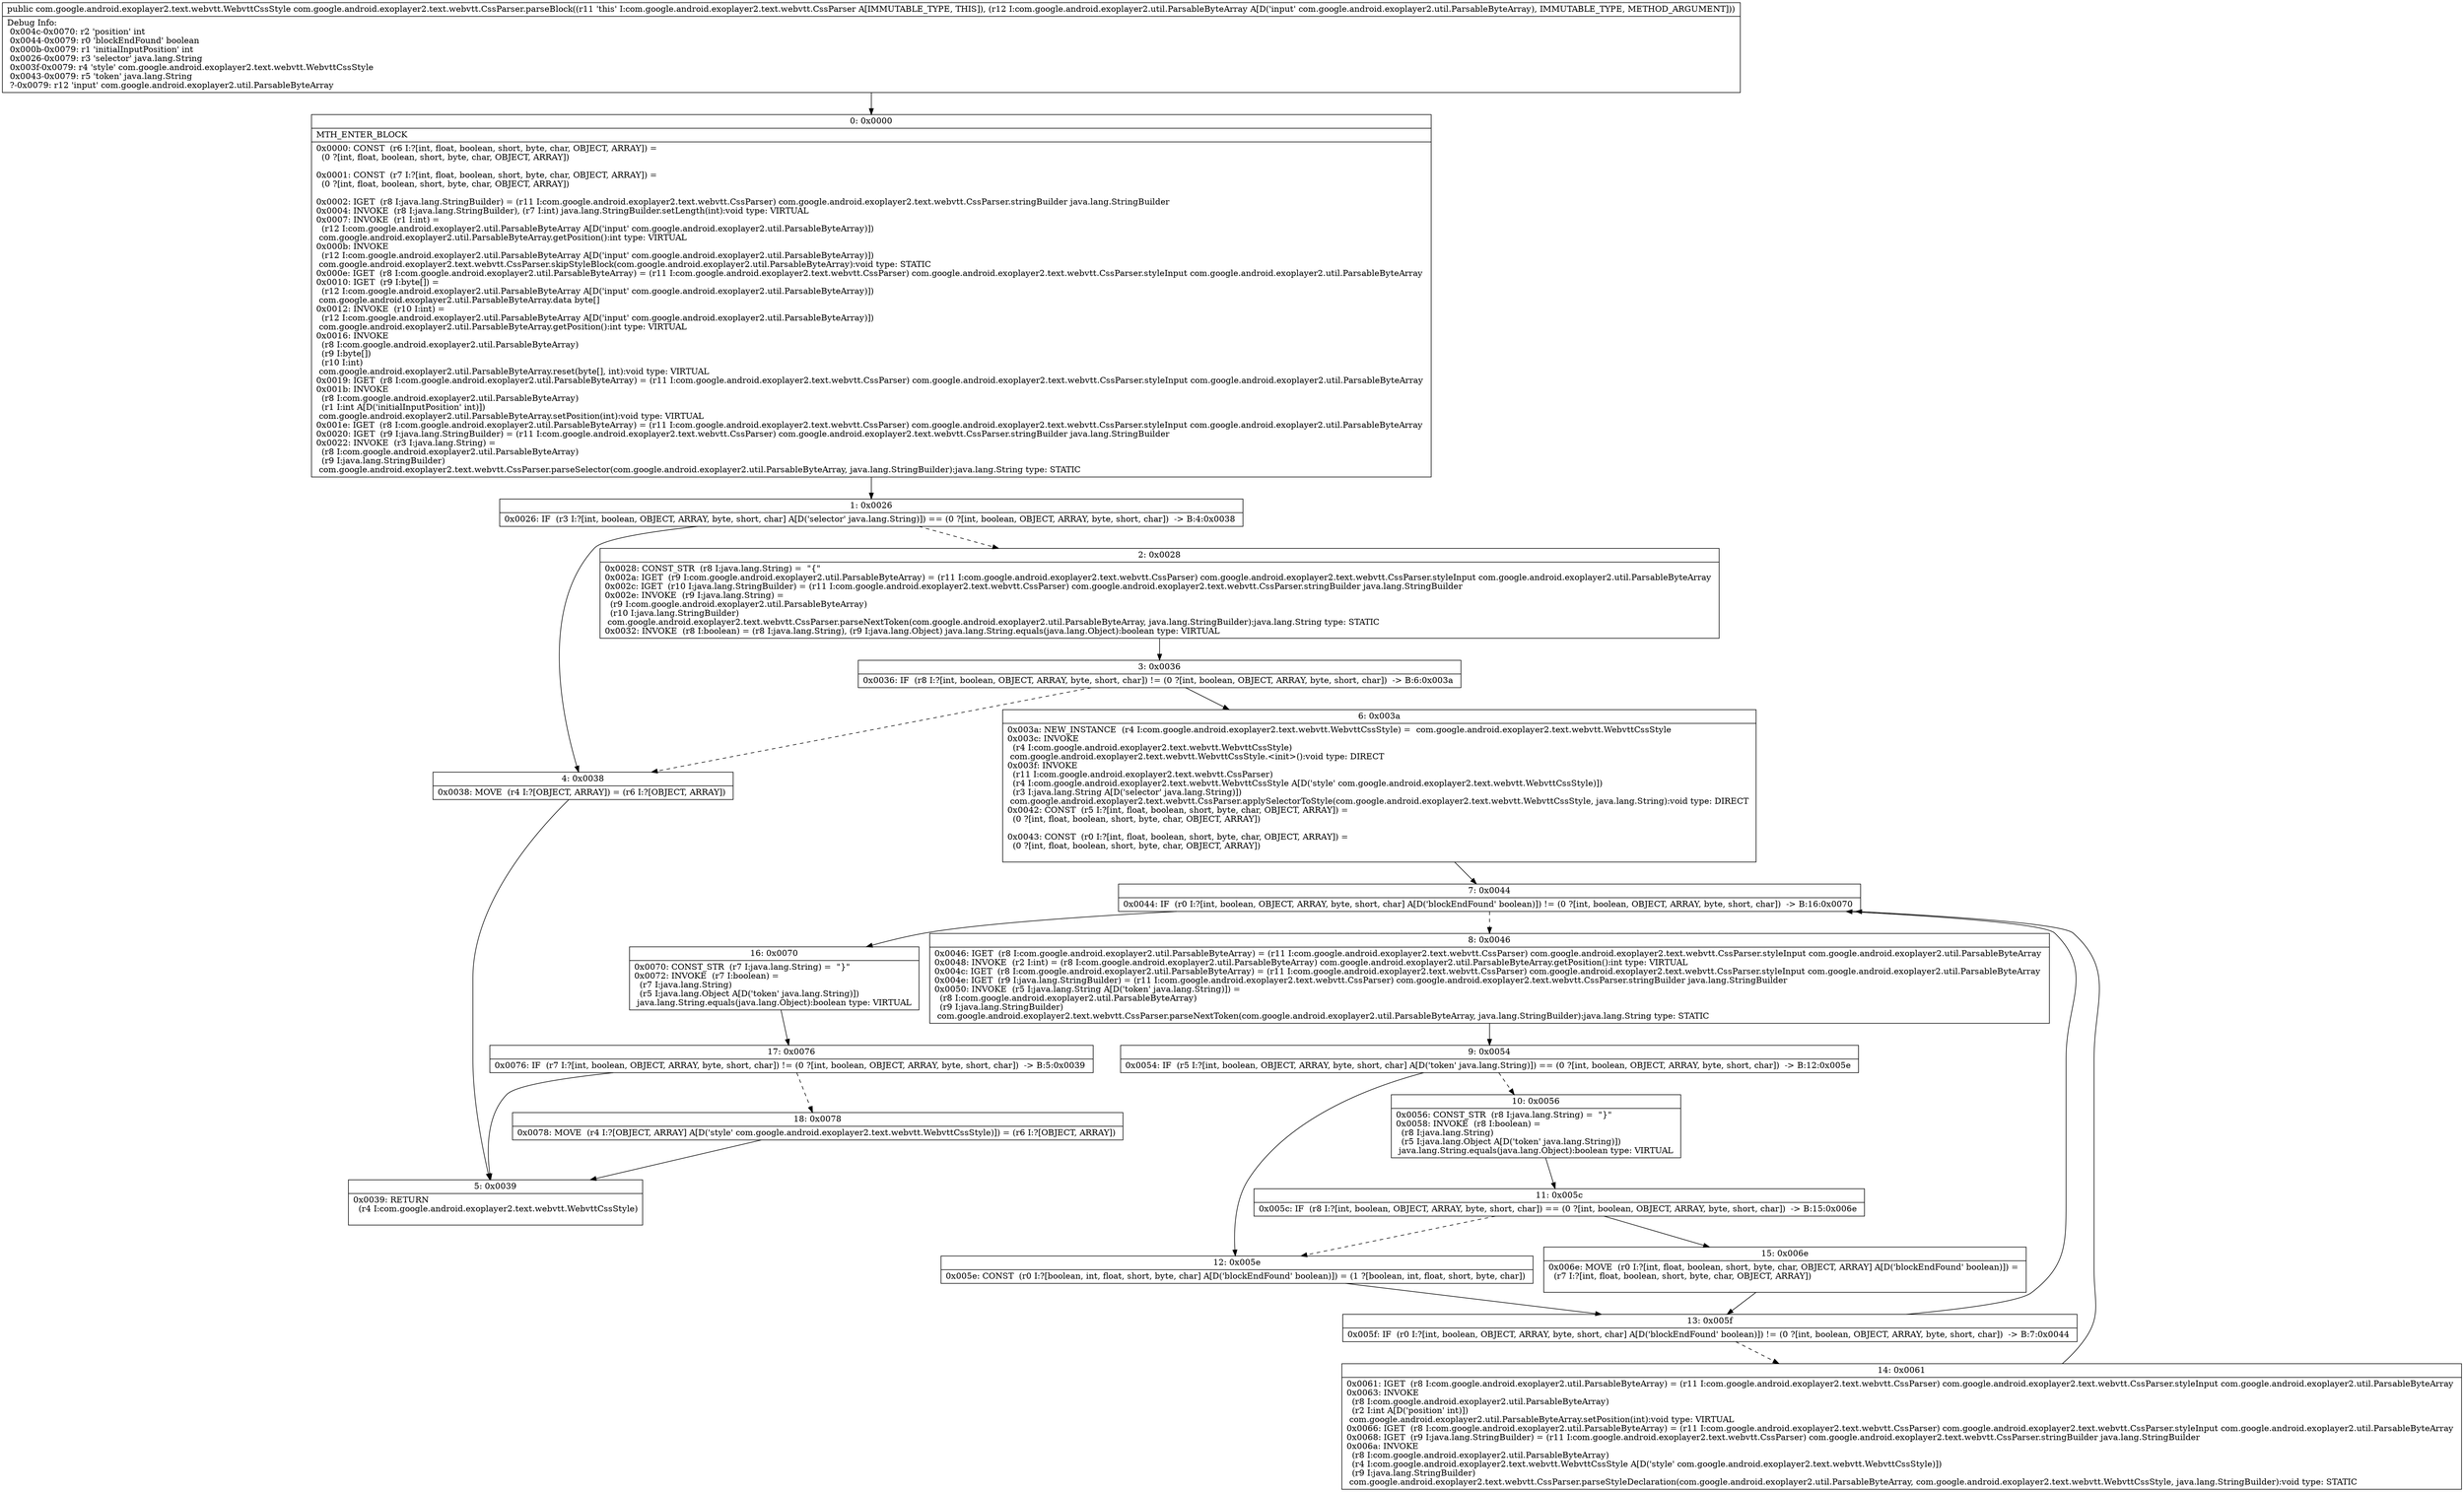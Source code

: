 digraph "CFG forcom.google.android.exoplayer2.text.webvtt.CssParser.parseBlock(Lcom\/google\/android\/exoplayer2\/util\/ParsableByteArray;)Lcom\/google\/android\/exoplayer2\/text\/webvtt\/WebvttCssStyle;" {
Node_0 [shape=record,label="{0\:\ 0x0000|MTH_ENTER_BLOCK\l|0x0000: CONST  (r6 I:?[int, float, boolean, short, byte, char, OBJECT, ARRAY]) = \l  (0 ?[int, float, boolean, short, byte, char, OBJECT, ARRAY])\l \l0x0001: CONST  (r7 I:?[int, float, boolean, short, byte, char, OBJECT, ARRAY]) = \l  (0 ?[int, float, boolean, short, byte, char, OBJECT, ARRAY])\l \l0x0002: IGET  (r8 I:java.lang.StringBuilder) = (r11 I:com.google.android.exoplayer2.text.webvtt.CssParser) com.google.android.exoplayer2.text.webvtt.CssParser.stringBuilder java.lang.StringBuilder \l0x0004: INVOKE  (r8 I:java.lang.StringBuilder), (r7 I:int) java.lang.StringBuilder.setLength(int):void type: VIRTUAL \l0x0007: INVOKE  (r1 I:int) = \l  (r12 I:com.google.android.exoplayer2.util.ParsableByteArray A[D('input' com.google.android.exoplayer2.util.ParsableByteArray)])\l com.google.android.exoplayer2.util.ParsableByteArray.getPosition():int type: VIRTUAL \l0x000b: INVOKE  \l  (r12 I:com.google.android.exoplayer2.util.ParsableByteArray A[D('input' com.google.android.exoplayer2.util.ParsableByteArray)])\l com.google.android.exoplayer2.text.webvtt.CssParser.skipStyleBlock(com.google.android.exoplayer2.util.ParsableByteArray):void type: STATIC \l0x000e: IGET  (r8 I:com.google.android.exoplayer2.util.ParsableByteArray) = (r11 I:com.google.android.exoplayer2.text.webvtt.CssParser) com.google.android.exoplayer2.text.webvtt.CssParser.styleInput com.google.android.exoplayer2.util.ParsableByteArray \l0x0010: IGET  (r9 I:byte[]) = \l  (r12 I:com.google.android.exoplayer2.util.ParsableByteArray A[D('input' com.google.android.exoplayer2.util.ParsableByteArray)])\l com.google.android.exoplayer2.util.ParsableByteArray.data byte[] \l0x0012: INVOKE  (r10 I:int) = \l  (r12 I:com.google.android.exoplayer2.util.ParsableByteArray A[D('input' com.google.android.exoplayer2.util.ParsableByteArray)])\l com.google.android.exoplayer2.util.ParsableByteArray.getPosition():int type: VIRTUAL \l0x0016: INVOKE  \l  (r8 I:com.google.android.exoplayer2.util.ParsableByteArray)\l  (r9 I:byte[])\l  (r10 I:int)\l com.google.android.exoplayer2.util.ParsableByteArray.reset(byte[], int):void type: VIRTUAL \l0x0019: IGET  (r8 I:com.google.android.exoplayer2.util.ParsableByteArray) = (r11 I:com.google.android.exoplayer2.text.webvtt.CssParser) com.google.android.exoplayer2.text.webvtt.CssParser.styleInput com.google.android.exoplayer2.util.ParsableByteArray \l0x001b: INVOKE  \l  (r8 I:com.google.android.exoplayer2.util.ParsableByteArray)\l  (r1 I:int A[D('initialInputPosition' int)])\l com.google.android.exoplayer2.util.ParsableByteArray.setPosition(int):void type: VIRTUAL \l0x001e: IGET  (r8 I:com.google.android.exoplayer2.util.ParsableByteArray) = (r11 I:com.google.android.exoplayer2.text.webvtt.CssParser) com.google.android.exoplayer2.text.webvtt.CssParser.styleInput com.google.android.exoplayer2.util.ParsableByteArray \l0x0020: IGET  (r9 I:java.lang.StringBuilder) = (r11 I:com.google.android.exoplayer2.text.webvtt.CssParser) com.google.android.exoplayer2.text.webvtt.CssParser.stringBuilder java.lang.StringBuilder \l0x0022: INVOKE  (r3 I:java.lang.String) = \l  (r8 I:com.google.android.exoplayer2.util.ParsableByteArray)\l  (r9 I:java.lang.StringBuilder)\l com.google.android.exoplayer2.text.webvtt.CssParser.parseSelector(com.google.android.exoplayer2.util.ParsableByteArray, java.lang.StringBuilder):java.lang.String type: STATIC \l}"];
Node_1 [shape=record,label="{1\:\ 0x0026|0x0026: IF  (r3 I:?[int, boolean, OBJECT, ARRAY, byte, short, char] A[D('selector' java.lang.String)]) == (0 ?[int, boolean, OBJECT, ARRAY, byte, short, char])  \-\> B:4:0x0038 \l}"];
Node_2 [shape=record,label="{2\:\ 0x0028|0x0028: CONST_STR  (r8 I:java.lang.String) =  \"\{\" \l0x002a: IGET  (r9 I:com.google.android.exoplayer2.util.ParsableByteArray) = (r11 I:com.google.android.exoplayer2.text.webvtt.CssParser) com.google.android.exoplayer2.text.webvtt.CssParser.styleInput com.google.android.exoplayer2.util.ParsableByteArray \l0x002c: IGET  (r10 I:java.lang.StringBuilder) = (r11 I:com.google.android.exoplayer2.text.webvtt.CssParser) com.google.android.exoplayer2.text.webvtt.CssParser.stringBuilder java.lang.StringBuilder \l0x002e: INVOKE  (r9 I:java.lang.String) = \l  (r9 I:com.google.android.exoplayer2.util.ParsableByteArray)\l  (r10 I:java.lang.StringBuilder)\l com.google.android.exoplayer2.text.webvtt.CssParser.parseNextToken(com.google.android.exoplayer2.util.ParsableByteArray, java.lang.StringBuilder):java.lang.String type: STATIC \l0x0032: INVOKE  (r8 I:boolean) = (r8 I:java.lang.String), (r9 I:java.lang.Object) java.lang.String.equals(java.lang.Object):boolean type: VIRTUAL \l}"];
Node_3 [shape=record,label="{3\:\ 0x0036|0x0036: IF  (r8 I:?[int, boolean, OBJECT, ARRAY, byte, short, char]) != (0 ?[int, boolean, OBJECT, ARRAY, byte, short, char])  \-\> B:6:0x003a \l}"];
Node_4 [shape=record,label="{4\:\ 0x0038|0x0038: MOVE  (r4 I:?[OBJECT, ARRAY]) = (r6 I:?[OBJECT, ARRAY]) \l}"];
Node_5 [shape=record,label="{5\:\ 0x0039|0x0039: RETURN  \l  (r4 I:com.google.android.exoplayer2.text.webvtt.WebvttCssStyle)\l \l}"];
Node_6 [shape=record,label="{6\:\ 0x003a|0x003a: NEW_INSTANCE  (r4 I:com.google.android.exoplayer2.text.webvtt.WebvttCssStyle) =  com.google.android.exoplayer2.text.webvtt.WebvttCssStyle \l0x003c: INVOKE  \l  (r4 I:com.google.android.exoplayer2.text.webvtt.WebvttCssStyle)\l com.google.android.exoplayer2.text.webvtt.WebvttCssStyle.\<init\>():void type: DIRECT \l0x003f: INVOKE  \l  (r11 I:com.google.android.exoplayer2.text.webvtt.CssParser)\l  (r4 I:com.google.android.exoplayer2.text.webvtt.WebvttCssStyle A[D('style' com.google.android.exoplayer2.text.webvtt.WebvttCssStyle)])\l  (r3 I:java.lang.String A[D('selector' java.lang.String)])\l com.google.android.exoplayer2.text.webvtt.CssParser.applySelectorToStyle(com.google.android.exoplayer2.text.webvtt.WebvttCssStyle, java.lang.String):void type: DIRECT \l0x0042: CONST  (r5 I:?[int, float, boolean, short, byte, char, OBJECT, ARRAY]) = \l  (0 ?[int, float, boolean, short, byte, char, OBJECT, ARRAY])\l \l0x0043: CONST  (r0 I:?[int, float, boolean, short, byte, char, OBJECT, ARRAY]) = \l  (0 ?[int, float, boolean, short, byte, char, OBJECT, ARRAY])\l \l}"];
Node_7 [shape=record,label="{7\:\ 0x0044|0x0044: IF  (r0 I:?[int, boolean, OBJECT, ARRAY, byte, short, char] A[D('blockEndFound' boolean)]) != (0 ?[int, boolean, OBJECT, ARRAY, byte, short, char])  \-\> B:16:0x0070 \l}"];
Node_8 [shape=record,label="{8\:\ 0x0046|0x0046: IGET  (r8 I:com.google.android.exoplayer2.util.ParsableByteArray) = (r11 I:com.google.android.exoplayer2.text.webvtt.CssParser) com.google.android.exoplayer2.text.webvtt.CssParser.styleInput com.google.android.exoplayer2.util.ParsableByteArray \l0x0048: INVOKE  (r2 I:int) = (r8 I:com.google.android.exoplayer2.util.ParsableByteArray) com.google.android.exoplayer2.util.ParsableByteArray.getPosition():int type: VIRTUAL \l0x004c: IGET  (r8 I:com.google.android.exoplayer2.util.ParsableByteArray) = (r11 I:com.google.android.exoplayer2.text.webvtt.CssParser) com.google.android.exoplayer2.text.webvtt.CssParser.styleInput com.google.android.exoplayer2.util.ParsableByteArray \l0x004e: IGET  (r9 I:java.lang.StringBuilder) = (r11 I:com.google.android.exoplayer2.text.webvtt.CssParser) com.google.android.exoplayer2.text.webvtt.CssParser.stringBuilder java.lang.StringBuilder \l0x0050: INVOKE  (r5 I:java.lang.String A[D('token' java.lang.String)]) = \l  (r8 I:com.google.android.exoplayer2.util.ParsableByteArray)\l  (r9 I:java.lang.StringBuilder)\l com.google.android.exoplayer2.text.webvtt.CssParser.parseNextToken(com.google.android.exoplayer2.util.ParsableByteArray, java.lang.StringBuilder):java.lang.String type: STATIC \l}"];
Node_9 [shape=record,label="{9\:\ 0x0054|0x0054: IF  (r5 I:?[int, boolean, OBJECT, ARRAY, byte, short, char] A[D('token' java.lang.String)]) == (0 ?[int, boolean, OBJECT, ARRAY, byte, short, char])  \-\> B:12:0x005e \l}"];
Node_10 [shape=record,label="{10\:\ 0x0056|0x0056: CONST_STR  (r8 I:java.lang.String) =  \"\}\" \l0x0058: INVOKE  (r8 I:boolean) = \l  (r8 I:java.lang.String)\l  (r5 I:java.lang.Object A[D('token' java.lang.String)])\l java.lang.String.equals(java.lang.Object):boolean type: VIRTUAL \l}"];
Node_11 [shape=record,label="{11\:\ 0x005c|0x005c: IF  (r8 I:?[int, boolean, OBJECT, ARRAY, byte, short, char]) == (0 ?[int, boolean, OBJECT, ARRAY, byte, short, char])  \-\> B:15:0x006e \l}"];
Node_12 [shape=record,label="{12\:\ 0x005e|0x005e: CONST  (r0 I:?[boolean, int, float, short, byte, char] A[D('blockEndFound' boolean)]) = (1 ?[boolean, int, float, short, byte, char]) \l}"];
Node_13 [shape=record,label="{13\:\ 0x005f|0x005f: IF  (r0 I:?[int, boolean, OBJECT, ARRAY, byte, short, char] A[D('blockEndFound' boolean)]) != (0 ?[int, boolean, OBJECT, ARRAY, byte, short, char])  \-\> B:7:0x0044 \l}"];
Node_14 [shape=record,label="{14\:\ 0x0061|0x0061: IGET  (r8 I:com.google.android.exoplayer2.util.ParsableByteArray) = (r11 I:com.google.android.exoplayer2.text.webvtt.CssParser) com.google.android.exoplayer2.text.webvtt.CssParser.styleInput com.google.android.exoplayer2.util.ParsableByteArray \l0x0063: INVOKE  \l  (r8 I:com.google.android.exoplayer2.util.ParsableByteArray)\l  (r2 I:int A[D('position' int)])\l com.google.android.exoplayer2.util.ParsableByteArray.setPosition(int):void type: VIRTUAL \l0x0066: IGET  (r8 I:com.google.android.exoplayer2.util.ParsableByteArray) = (r11 I:com.google.android.exoplayer2.text.webvtt.CssParser) com.google.android.exoplayer2.text.webvtt.CssParser.styleInput com.google.android.exoplayer2.util.ParsableByteArray \l0x0068: IGET  (r9 I:java.lang.StringBuilder) = (r11 I:com.google.android.exoplayer2.text.webvtt.CssParser) com.google.android.exoplayer2.text.webvtt.CssParser.stringBuilder java.lang.StringBuilder \l0x006a: INVOKE  \l  (r8 I:com.google.android.exoplayer2.util.ParsableByteArray)\l  (r4 I:com.google.android.exoplayer2.text.webvtt.WebvttCssStyle A[D('style' com.google.android.exoplayer2.text.webvtt.WebvttCssStyle)])\l  (r9 I:java.lang.StringBuilder)\l com.google.android.exoplayer2.text.webvtt.CssParser.parseStyleDeclaration(com.google.android.exoplayer2.util.ParsableByteArray, com.google.android.exoplayer2.text.webvtt.WebvttCssStyle, java.lang.StringBuilder):void type: STATIC \l}"];
Node_15 [shape=record,label="{15\:\ 0x006e|0x006e: MOVE  (r0 I:?[int, float, boolean, short, byte, char, OBJECT, ARRAY] A[D('blockEndFound' boolean)]) = \l  (r7 I:?[int, float, boolean, short, byte, char, OBJECT, ARRAY])\l \l}"];
Node_16 [shape=record,label="{16\:\ 0x0070|0x0070: CONST_STR  (r7 I:java.lang.String) =  \"\}\" \l0x0072: INVOKE  (r7 I:boolean) = \l  (r7 I:java.lang.String)\l  (r5 I:java.lang.Object A[D('token' java.lang.String)])\l java.lang.String.equals(java.lang.Object):boolean type: VIRTUAL \l}"];
Node_17 [shape=record,label="{17\:\ 0x0076|0x0076: IF  (r7 I:?[int, boolean, OBJECT, ARRAY, byte, short, char]) != (0 ?[int, boolean, OBJECT, ARRAY, byte, short, char])  \-\> B:5:0x0039 \l}"];
Node_18 [shape=record,label="{18\:\ 0x0078|0x0078: MOVE  (r4 I:?[OBJECT, ARRAY] A[D('style' com.google.android.exoplayer2.text.webvtt.WebvttCssStyle)]) = (r6 I:?[OBJECT, ARRAY]) \l}"];
MethodNode[shape=record,label="{public com.google.android.exoplayer2.text.webvtt.WebvttCssStyle com.google.android.exoplayer2.text.webvtt.CssParser.parseBlock((r11 'this' I:com.google.android.exoplayer2.text.webvtt.CssParser A[IMMUTABLE_TYPE, THIS]), (r12 I:com.google.android.exoplayer2.util.ParsableByteArray A[D('input' com.google.android.exoplayer2.util.ParsableByteArray), IMMUTABLE_TYPE, METHOD_ARGUMENT]))  | Debug Info:\l  0x004c\-0x0070: r2 'position' int\l  0x0044\-0x0079: r0 'blockEndFound' boolean\l  0x000b\-0x0079: r1 'initialInputPosition' int\l  0x0026\-0x0079: r3 'selector' java.lang.String\l  0x003f\-0x0079: r4 'style' com.google.android.exoplayer2.text.webvtt.WebvttCssStyle\l  0x0043\-0x0079: r5 'token' java.lang.String\l  ?\-0x0079: r12 'input' com.google.android.exoplayer2.util.ParsableByteArray\l}"];
MethodNode -> Node_0;
Node_0 -> Node_1;
Node_1 -> Node_2[style=dashed];
Node_1 -> Node_4;
Node_2 -> Node_3;
Node_3 -> Node_4[style=dashed];
Node_3 -> Node_6;
Node_4 -> Node_5;
Node_6 -> Node_7;
Node_7 -> Node_8[style=dashed];
Node_7 -> Node_16;
Node_8 -> Node_9;
Node_9 -> Node_10[style=dashed];
Node_9 -> Node_12;
Node_10 -> Node_11;
Node_11 -> Node_12[style=dashed];
Node_11 -> Node_15;
Node_12 -> Node_13;
Node_13 -> Node_7;
Node_13 -> Node_14[style=dashed];
Node_14 -> Node_7;
Node_15 -> Node_13;
Node_16 -> Node_17;
Node_17 -> Node_5;
Node_17 -> Node_18[style=dashed];
Node_18 -> Node_5;
}


